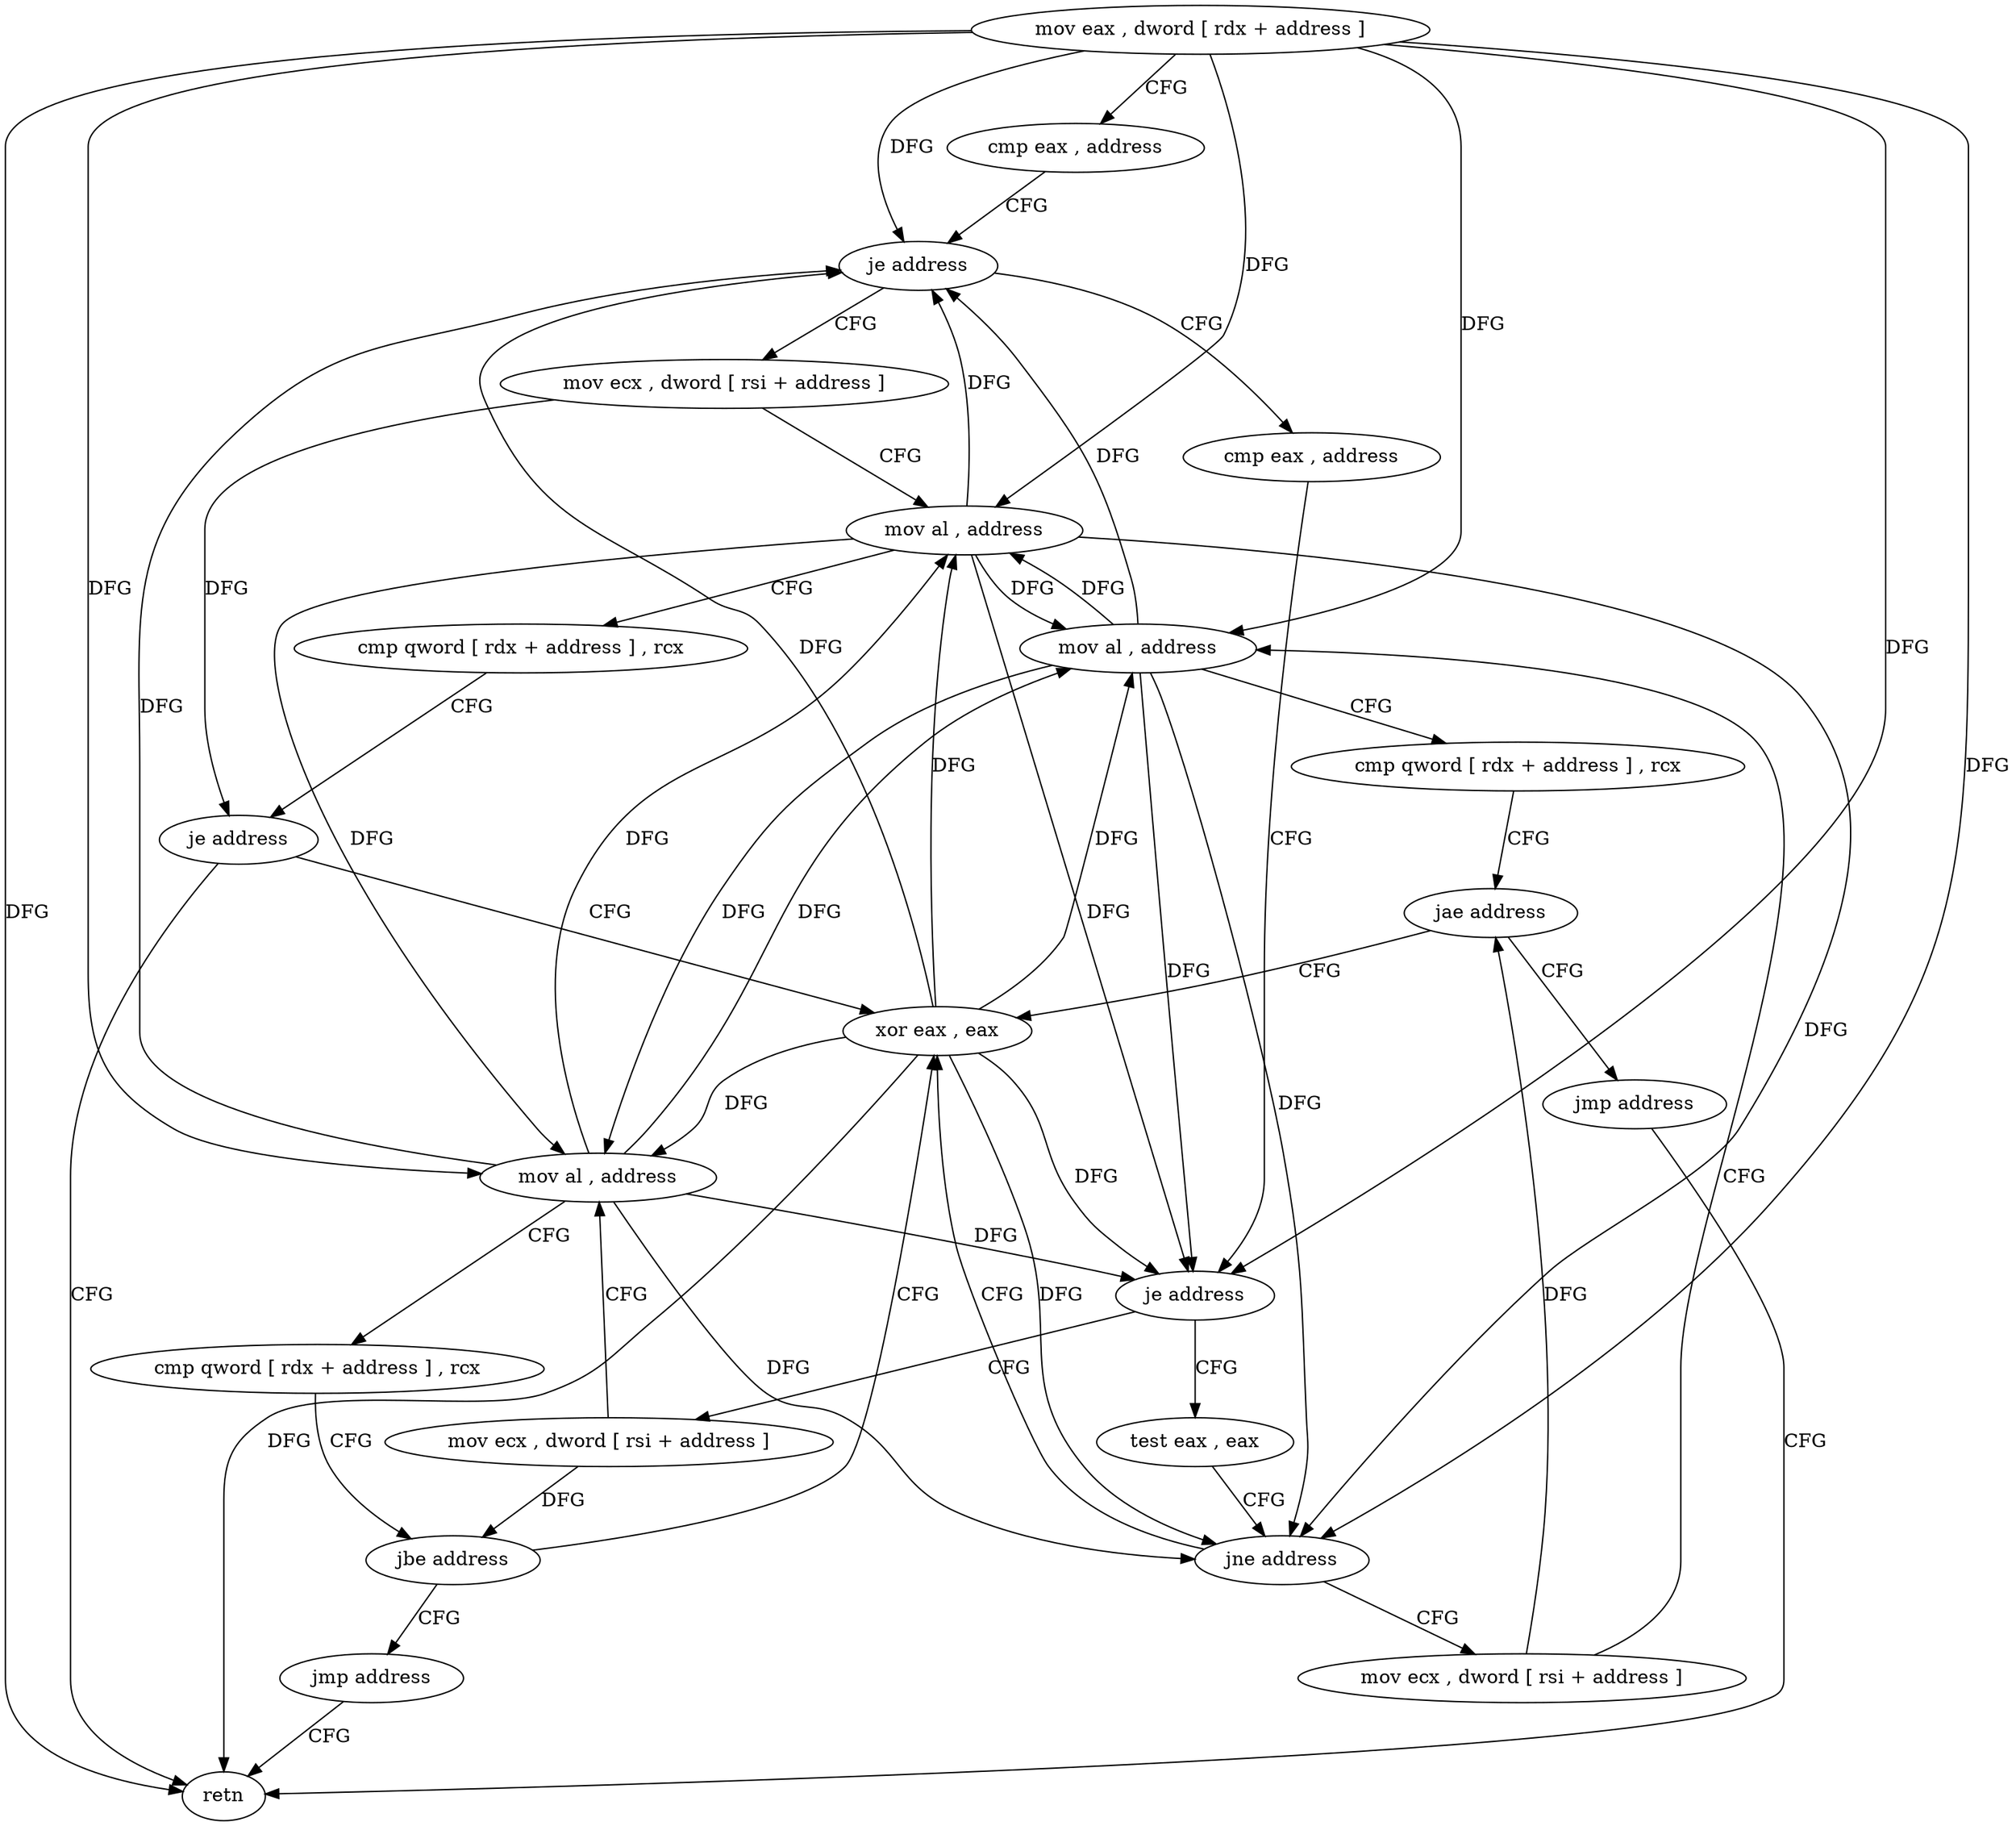 digraph "func" {
"4212832" [label = "mov eax , dword [ rdx + address ]" ]
"4212835" [label = "cmp eax , address" ]
"4212838" [label = "je address" ]
"4212862" [label = "mov ecx , dword [ rsi + address ]" ]
"4212840" [label = "cmp eax , address" ]
"4212865" [label = "mov al , address" ]
"4212867" [label = "cmp qword [ rdx + address ] , rcx" ]
"4212871" [label = "je address" ]
"4212875" [label = "retn" ]
"4212873" [label = "xor eax , eax" ]
"4212843" [label = "je address" ]
"4212876" [label = "mov ecx , dword [ rsi + address ]" ]
"4212845" [label = "test eax , eax" ]
"4212879" [label = "mov al , address" ]
"4212881" [label = "cmp qword [ rdx + address ] , rcx" ]
"4212885" [label = "jbe address" ]
"4212887" [label = "jmp address" ]
"4212847" [label = "jne address" ]
"4212849" [label = "mov ecx , dword [ rsi + address ]" ]
"4212852" [label = "mov al , address" ]
"4212854" [label = "cmp qword [ rdx + address ] , rcx" ]
"4212858" [label = "jae address" ]
"4212860" [label = "jmp address" ]
"4212832" -> "4212835" [ label = "CFG" ]
"4212832" -> "4212838" [ label = "DFG" ]
"4212832" -> "4212865" [ label = "DFG" ]
"4212832" -> "4212843" [ label = "DFG" ]
"4212832" -> "4212875" [ label = "DFG" ]
"4212832" -> "4212879" [ label = "DFG" ]
"4212832" -> "4212847" [ label = "DFG" ]
"4212832" -> "4212852" [ label = "DFG" ]
"4212835" -> "4212838" [ label = "CFG" ]
"4212838" -> "4212862" [ label = "CFG" ]
"4212838" -> "4212840" [ label = "CFG" ]
"4212862" -> "4212865" [ label = "CFG" ]
"4212862" -> "4212871" [ label = "DFG" ]
"4212840" -> "4212843" [ label = "CFG" ]
"4212865" -> "4212867" [ label = "CFG" ]
"4212865" -> "4212838" [ label = "DFG" ]
"4212865" -> "4212843" [ label = "DFG" ]
"4212865" -> "4212879" [ label = "DFG" ]
"4212865" -> "4212847" [ label = "DFG" ]
"4212865" -> "4212852" [ label = "DFG" ]
"4212867" -> "4212871" [ label = "CFG" ]
"4212871" -> "4212875" [ label = "CFG" ]
"4212871" -> "4212873" [ label = "CFG" ]
"4212873" -> "4212875" [ label = "DFG" ]
"4212873" -> "4212838" [ label = "DFG" ]
"4212873" -> "4212865" [ label = "DFG" ]
"4212873" -> "4212843" [ label = "DFG" ]
"4212873" -> "4212879" [ label = "DFG" ]
"4212873" -> "4212847" [ label = "DFG" ]
"4212873" -> "4212852" [ label = "DFG" ]
"4212843" -> "4212876" [ label = "CFG" ]
"4212843" -> "4212845" [ label = "CFG" ]
"4212876" -> "4212879" [ label = "CFG" ]
"4212876" -> "4212885" [ label = "DFG" ]
"4212845" -> "4212847" [ label = "CFG" ]
"4212879" -> "4212881" [ label = "CFG" ]
"4212879" -> "4212838" [ label = "DFG" ]
"4212879" -> "4212865" [ label = "DFG" ]
"4212879" -> "4212843" [ label = "DFG" ]
"4212879" -> "4212847" [ label = "DFG" ]
"4212879" -> "4212852" [ label = "DFG" ]
"4212881" -> "4212885" [ label = "CFG" ]
"4212885" -> "4212873" [ label = "CFG" ]
"4212885" -> "4212887" [ label = "CFG" ]
"4212887" -> "4212875" [ label = "CFG" ]
"4212847" -> "4212873" [ label = "CFG" ]
"4212847" -> "4212849" [ label = "CFG" ]
"4212849" -> "4212852" [ label = "CFG" ]
"4212849" -> "4212858" [ label = "DFG" ]
"4212852" -> "4212854" [ label = "CFG" ]
"4212852" -> "4212838" [ label = "DFG" ]
"4212852" -> "4212865" [ label = "DFG" ]
"4212852" -> "4212843" [ label = "DFG" ]
"4212852" -> "4212879" [ label = "DFG" ]
"4212852" -> "4212847" [ label = "DFG" ]
"4212854" -> "4212858" [ label = "CFG" ]
"4212858" -> "4212873" [ label = "CFG" ]
"4212858" -> "4212860" [ label = "CFG" ]
"4212860" -> "4212875" [ label = "CFG" ]
}
